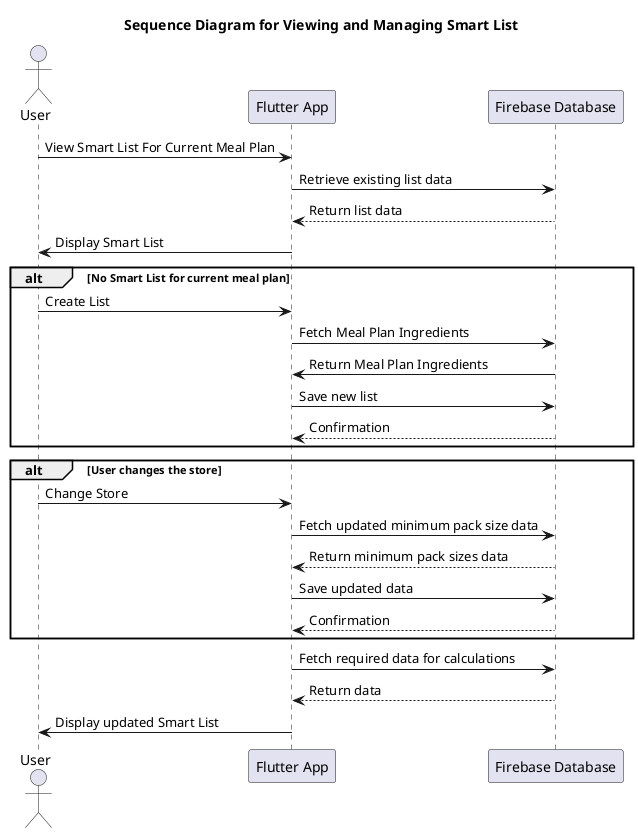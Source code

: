 @startuml 
title Sequence Diagram for Viewing and Managing Smart List 

actor User
participant "Flutter App" as App
participant "Firebase Database" as DB

User -> App : View Smart List For Current Meal Plan
App -> DB : Retrieve existing list data
DB --> App : Return list data
App -> User : Display Smart List

alt No Smart List for current meal plan
  User -> App : Create List
  App -> DB : Fetch Meal Plan Ingredients
  DB -> App : Return Meal Plan Ingredients
  App -> DB : Save new list
  DB --> App : Confirmation
end

alt User changes the store
  User -> App : Change Store
  App -> DB : Fetch updated minimum pack size data
  DB --> App : Return minimum pack sizes data
  App -> DB : Save updated data
  DB --> App : Confirmation
end

App -> DB : Fetch required data for calculations
DB --> App : Return data

App -> User : Display updated Smart List

@enduml
